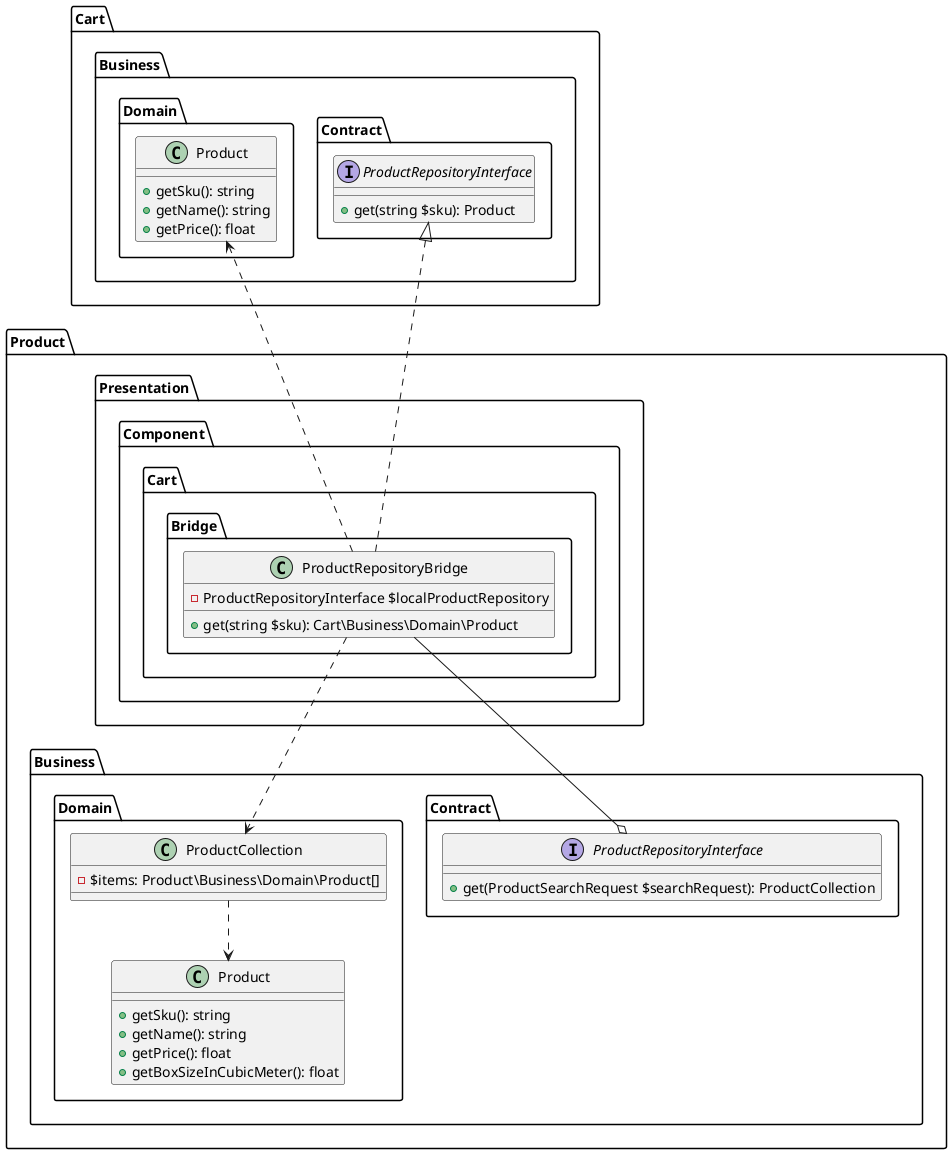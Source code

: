 @startuml
set namespaceSeparator \\

interface Cart\\Business\\Contract\\ProductRepositoryInterface {
    +get(string $sku): Product
}

interface Product\\Business\\Contract\\ProductRepositoryInterface {
    +get(ProductSearchRequest $searchRequest): ProductCollection
}

class Product\\Presentation\\Component\\Cart\\Bridge\\ProductRepositoryBridge implements Cart\\Business\\Contract\\ProductRepositoryInterface {
    -ProductRepositoryInterface $localProductRepository
    +get(string $sku): Cart\\Business\\Domain\\Product
}

class Product\\Business\\Domain\\ProductCollection {
    -$items: Product\\Business\\Domain\\Product[]
}


class Product\\Business\\Domain\\Product {
    +getSku(): string
    +getName(): string
    +getPrice(): float
    +getBoxSizeInCubicMeter(): float
}

class Cart\\Business\\Domain\\Product {
    +getSku(): string
    +getName(): string
    +getPrice(): float
}


Product\\Presentation\\Component\\Cart\\Bridge\\ProductRepositoryBridge ..> Product\\Business\\Domain\\ProductCollection
Product\\Business\\Domain\\ProductCollection ..> Product\\Business\\Domain\\Product
Product\\Presentation\\Component\\Cart\\Bridge\\ProductRepositoryBridge ..> Cart\\Business\\Domain\\Product
Product\\Presentation\\Component\\Cart\\Bridge\\ProductRepositoryBridge -down-o Product\\Business\\Contract\\ProductRepositoryInterface

@enduml